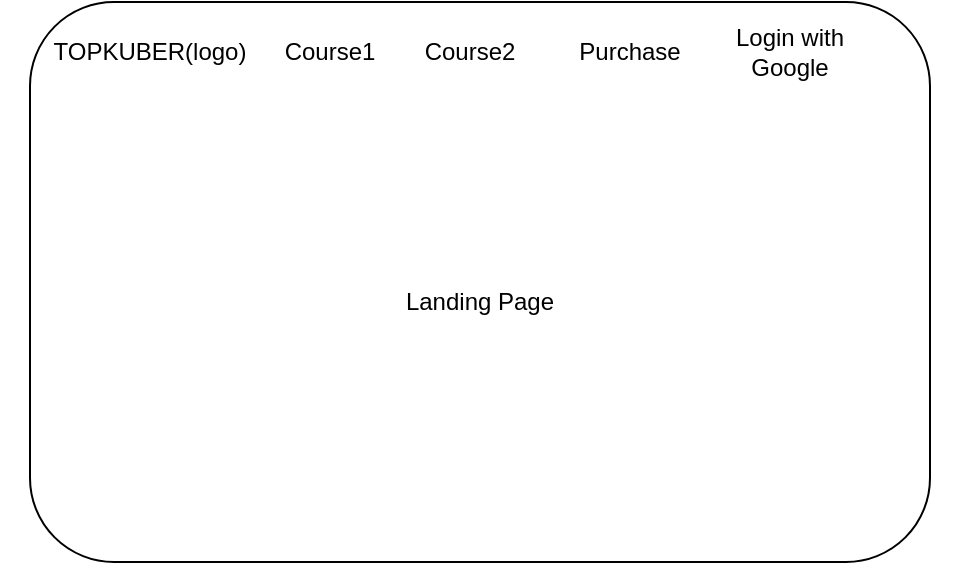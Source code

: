 <mxfile version="13.11.0" type="github" pages="6">
  <diagram id="ruKZuy17eaMCLyUap-9D" name="Landing_Page_1">
    <mxGraphModel dx="868" dy="450" grid="1" gridSize="10" guides="1" tooltips="1" connect="1" arrows="1" fold="1" page="1" pageScale="1" pageWidth="850" pageHeight="1100" math="0" shadow="0">
      <root>
        <mxCell id="53pnw-rRYXLWrmrCRpAf-0" />
        <mxCell id="53pnw-rRYXLWrmrCRpAf-1" parent="53pnw-rRYXLWrmrCRpAf-0" />
        <mxCell id="53pnw-rRYXLWrmrCRpAf-4" value="" style="rounded=1;whiteSpace=wrap;html=1;" parent="53pnw-rRYXLWrmrCRpAf-1" vertex="1">
          <mxGeometry x="190" y="50" width="450" height="280" as="geometry" />
        </mxCell>
        <mxCell id="53pnw-rRYXLWrmrCRpAf-2" value="Login with&lt;br&gt;Google&lt;br&gt;" style="text;html=1;strokeColor=none;fillColor=none;align=center;verticalAlign=middle;whiteSpace=wrap;rounded=0;" parent="53pnw-rRYXLWrmrCRpAf-1" vertex="1">
          <mxGeometry x="500" y="60" width="140" height="30" as="geometry" />
        </mxCell>
        <mxCell id="53pnw-rRYXLWrmrCRpAf-3" value="Landing Page" style="text;html=1;strokeColor=none;fillColor=none;align=center;verticalAlign=middle;whiteSpace=wrap;rounded=0;" parent="53pnw-rRYXLWrmrCRpAf-1" vertex="1">
          <mxGeometry x="175" y="160" width="480" height="80" as="geometry" />
        </mxCell>
        <mxCell id="lrOS4c1DnOQpwoG6Oc19-0" value="Purchase" style="text;html=1;strokeColor=none;fillColor=none;align=center;verticalAlign=middle;whiteSpace=wrap;rounded=0;" vertex="1" parent="53pnw-rRYXLWrmrCRpAf-1">
          <mxGeometry x="420" y="60" width="140" height="30" as="geometry" />
        </mxCell>
        <mxCell id="lrOS4c1DnOQpwoG6Oc19-1" value="Course2" style="text;html=1;strokeColor=none;fillColor=none;align=center;verticalAlign=middle;whiteSpace=wrap;rounded=0;" vertex="1" parent="53pnw-rRYXLWrmrCRpAf-1">
          <mxGeometry x="340" y="60" width="140" height="30" as="geometry" />
        </mxCell>
        <mxCell id="lrOS4c1DnOQpwoG6Oc19-2" value="Course1" style="text;html=1;strokeColor=none;fillColor=none;align=center;verticalAlign=middle;whiteSpace=wrap;rounded=0;" vertex="1" parent="53pnw-rRYXLWrmrCRpAf-1">
          <mxGeometry x="270" y="60" width="140" height="30" as="geometry" />
        </mxCell>
        <mxCell id="lrOS4c1DnOQpwoG6Oc19-4" value="TOPKUBER(logo)" style="text;html=1;strokeColor=none;fillColor=none;align=center;verticalAlign=middle;whiteSpace=wrap;rounded=0;" vertex="1" parent="53pnw-rRYXLWrmrCRpAf-1">
          <mxGeometry x="180" y="60" width="140" height="30" as="geometry" />
        </mxCell>
      </root>
    </mxGraphModel>
  </diagram>
  <diagram id="PpXCEsjR6pPxlbgcn5NM" name="Lab_Page">
    <mxGraphModel dx="868" dy="450" grid="1" gridSize="10" guides="1" tooltips="1" connect="1" arrows="1" fold="1" page="1" pageScale="1" pageWidth="850" pageHeight="1100" math="0" shadow="0">
      <root>
        <mxCell id="0" />
        <mxCell id="1" parent="0" />
        <mxCell id="go2YiK0AYcEDLqCXdaPG-1" value="" style="rounded=1;whiteSpace=wrap;html=1;" parent="1" vertex="1">
          <mxGeometry x="90" y="25" width="530" height="300" as="geometry" />
        </mxCell>
        <mxCell id="1RYoB_2Nx6tBGsDQP7-6-3" value="" style="rounded=0;whiteSpace=wrap;html=1;fillColor=#000000;" parent="1" vertex="1">
          <mxGeometry x="240" y="60" width="350" height="220" as="geometry" />
        </mxCell>
        <mxCell id="1RYoB_2Nx6tBGsDQP7-6-4" value="" style="rounded=0;whiteSpace=wrap;html=1;" parent="1" vertex="1">
          <mxGeometry x="110" y="60" width="120" height="220" as="geometry" />
        </mxCell>
        <mxCell id="1RYoB_2Nx6tBGsDQP7-6-5" value="Questions" style="text;html=1;strokeColor=none;fillColor=none;align=center;verticalAlign=middle;whiteSpace=wrap;rounded=0;" parent="1" vertex="1">
          <mxGeometry x="150" y="80" width="40" height="20" as="geometry" />
        </mxCell>
        <mxCell id="1RYoB_2Nx6tBGsDQP7-6-6" value="&lt;font color=&quot;#ffffff&quot;&gt;Linux Terminal connecting to VM (in Linode.&lt;br&gt;If in active for 15 minutes VM should get destroyed.&lt;br&gt;&lt;/font&gt;" style="text;html=1;strokeColor=none;fillColor=none;align=left;verticalAlign=middle;whiteSpace=wrap;rounded=0;" parent="1" vertex="1">
          <mxGeometry x="310" y="140" width="120" height="20" as="geometry" />
        </mxCell>
        <mxCell id="1RYoB_2Nx6tBGsDQP7-6-7" value="" style="triangle;whiteSpace=wrap;html=1;" parent="1" vertex="1">
          <mxGeometry x="200" y="155" width="20" height="30" as="geometry" />
        </mxCell>
        <mxCell id="1RYoB_2Nx6tBGsDQP7-6-8" value="" style="triangle;whiteSpace=wrap;html=1;rotation=-180;" parent="1" vertex="1">
          <mxGeometry x="120" y="155" width="20" height="30" as="geometry" />
        </mxCell>
        <mxCell id="1RYoB_2Nx6tBGsDQP7-6-10" value="Notepad icon" style="rounded=0;whiteSpace=wrap;html=1;fillColor=#FFFFFF;" parent="1" vertex="1">
          <mxGeometry x="450" y="70" width="60" height="30" as="geometry" />
        </mxCell>
        <mxCell id="1RYoB_2Nx6tBGsDQP7-6-11" value="Next Button" style="text;html=1;strokeColor=none;fillColor=none;align=center;verticalAlign=middle;whiteSpace=wrap;rounded=0;" parent="1" vertex="1">
          <mxGeometry x="150" y="165" width="40" height="20" as="geometry" />
        </mxCell>
        <mxCell id="1RYoB_2Nx6tBGsDQP7-6-13" value="Verify" style="rounded=1;whiteSpace=wrap;html=1;fillColor=#FFFFFF;" parent="1" vertex="1">
          <mxGeometry x="140" y="230" width="60" height="20" as="geometry" />
        </mxCell>
        <mxCell id="go2YiK0AYcEDLqCXdaPG-2" value="Section#1 Chapter#3" style="rounded=0;whiteSpace=wrap;html=1;" parent="1" vertex="1">
          <mxGeometry x="270" y="30" width="120" height="20" as="geometry" />
        </mxCell>
        <mxCell id="go2YiK0AYcEDLqCXdaPG-3" value="Verify Button when pressed should execute shell scrip in the terminal to verify student answer" style="text;html=1;strokeColor=none;fillColor=none;align=center;verticalAlign=middle;whiteSpace=wrap;rounded=0;" parent="1" vertex="1">
          <mxGeometry x="140" y="290" width="210" height="20" as="geometry" />
        </mxCell>
        <mxCell id="go2YiK0AYcEDLqCXdaPG-4" value="" style="endArrow=classic;html=1;" parent="1" source="go2YiK0AYcEDLqCXdaPG-3" target="1RYoB_2Nx6tBGsDQP7-6-13" edge="1">
          <mxGeometry width="50" height="50" relative="1" as="geometry">
            <mxPoint x="400" y="190" as="sourcePoint" />
            <mxPoint x="450" y="140" as="targetPoint" />
          </mxGeometry>
        </mxCell>
        <mxCell id="go2YiK0AYcEDLqCXdaPG-6" style="edgeStyle=orthogonalEdgeStyle;rounded=0;orthogonalLoop=1;jettySize=auto;html=1;entryX=0;entryY=0;entryDx=0;entryDy=0;" parent="1" source="go2YiK0AYcEDLqCXdaPG-5" target="1RYoB_2Nx6tBGsDQP7-6-5" edge="1">
          <mxGeometry relative="1" as="geometry" />
        </mxCell>
        <mxCell id="go2YiK0AYcEDLqCXdaPG-5" value="should be able to add questions" style="text;html=1;strokeColor=none;fillColor=none;align=center;verticalAlign=middle;whiteSpace=wrap;rounded=0;" parent="1" vertex="1">
          <mxGeometry x="110" y="30" width="130" height="20" as="geometry" />
        </mxCell>
        <mxCell id="B6kph45uZexeKfHGDd3z-1" value="Solution" style="rounded=1;whiteSpace=wrap;html=1;fillColor=#FFFFFF;" parent="1" vertex="1">
          <mxGeometry x="140" y="255" width="60" height="20" as="geometry" />
        </mxCell>
        <mxCell id="DjMgjdKWkek06hkg_HPu-1" value="Explainer video" style="rounded=0;whiteSpace=wrap;html=1;" vertex="1" parent="1">
          <mxGeometry x="400" y="30" width="120" height="20" as="geometry" />
        </mxCell>
      </root>
    </mxGraphModel>
  </diagram>
  <diagram id="nSmIYDit-KQGmri31D0r" name="Page-6">
    <mxGraphModel dx="868" dy="1550" grid="1" gridSize="10" guides="1" tooltips="1" connect="1" arrows="1" fold="1" page="1" pageScale="1" pageWidth="850" pageHeight="1100" math="0" shadow="0">
      <root>
        <mxCell id="Vvuu08UuNuQsyQgpQGBZ-0" />
        <mxCell id="Vvuu08UuNuQsyQgpQGBZ-1" parent="Vvuu08UuNuQsyQgpQGBZ-0" />
        <mxCell id="Vvuu08UuNuQsyQgpQGBZ-2" value="" style="rounded=1;whiteSpace=wrap;html=1;" parent="Vvuu08UuNuQsyQgpQGBZ-1" vertex="1">
          <mxGeometry x="130" y="130" width="100" height="70" as="geometry" />
        </mxCell>
        <mxCell id="Vvuu08UuNuQsyQgpQGBZ-3" value="" style="rounded=1;whiteSpace=wrap;html=1;" parent="Vvuu08UuNuQsyQgpQGBZ-1" vertex="1">
          <mxGeometry x="260" y="130" width="100" height="70" as="geometry" />
        </mxCell>
        <mxCell id="Vvuu08UuNuQsyQgpQGBZ-4" value="" style="rounded=1;whiteSpace=wrap;html=1;" parent="Vvuu08UuNuQsyQgpQGBZ-1" vertex="1">
          <mxGeometry x="400" y="130" width="100" height="70" as="geometry" />
        </mxCell>
        <mxCell id="Vvuu08UuNuQsyQgpQGBZ-5" value="Chapter#1" style="text;html=1;strokeColor=none;fillColor=none;align=center;verticalAlign=middle;whiteSpace=wrap;rounded=0;" parent="Vvuu08UuNuQsyQgpQGBZ-1" vertex="1">
          <mxGeometry x="160" y="140" width="40" height="20" as="geometry" />
        </mxCell>
        <mxCell id="Vvuu08UuNuQsyQgpQGBZ-6" value="Chapter#2" style="text;html=1;strokeColor=none;fillColor=none;align=center;verticalAlign=middle;whiteSpace=wrap;rounded=0;" parent="Vvuu08UuNuQsyQgpQGBZ-1" vertex="1">
          <mxGeometry x="290" y="140" width="40" height="20" as="geometry" />
        </mxCell>
        <mxCell id="Vvuu08UuNuQsyQgpQGBZ-7" value="Section#1" style="rounded=1;whiteSpace=wrap;html=1;" parent="Vvuu08UuNuQsyQgpQGBZ-1" vertex="1">
          <mxGeometry x="130" y="90" width="120" height="30" as="geometry" />
        </mxCell>
        <mxCell id="Vvuu08UuNuQsyQgpQGBZ-8" value="Section#2" style="rounded=1;whiteSpace=wrap;html=1;" parent="Vvuu08UuNuQsyQgpQGBZ-1" vertex="1">
          <mxGeometry x="130" y="220" width="120" height="30" as="geometry" />
        </mxCell>
        <mxCell id="Vvuu08UuNuQsyQgpQGBZ-9" value="" style="rounded=1;whiteSpace=wrap;html=1;" parent="Vvuu08UuNuQsyQgpQGBZ-1" vertex="1">
          <mxGeometry x="130" y="270" width="100" height="70" as="geometry" />
        </mxCell>
        <mxCell id="Vvuu08UuNuQsyQgpQGBZ-10" value="" style="rounded=1;whiteSpace=wrap;html=1;" parent="Vvuu08UuNuQsyQgpQGBZ-1" vertex="1">
          <mxGeometry x="260" y="270" width="100" height="70" as="geometry" />
        </mxCell>
        <mxCell id="Vvuu08UuNuQsyQgpQGBZ-11" value="" style="rounded=1;whiteSpace=wrap;html=1;" parent="Vvuu08UuNuQsyQgpQGBZ-1" vertex="1">
          <mxGeometry x="400" y="270" width="100" height="70" as="geometry" />
        </mxCell>
        <mxCell id="Vvuu08UuNuQsyQgpQGBZ-12" value="Chapter#6" style="text;html=1;strokeColor=none;fillColor=none;align=center;verticalAlign=middle;whiteSpace=wrap;rounded=0;" parent="Vvuu08UuNuQsyQgpQGBZ-1" vertex="1">
          <mxGeometry x="160" y="280" width="40" height="20" as="geometry" />
        </mxCell>
        <mxCell id="Vvuu08UuNuQsyQgpQGBZ-13" value="Chapter#7" style="text;html=1;strokeColor=none;fillColor=none;align=center;verticalAlign=middle;whiteSpace=wrap;rounded=0;" parent="Vvuu08UuNuQsyQgpQGBZ-1" vertex="1">
          <mxGeometry x="290" y="280" width="40" height="20" as="geometry" />
        </mxCell>
        <mxCell id="Vvuu08UuNuQsyQgpQGBZ-14" value="Chapter#8" style="text;html=1;strokeColor=none;fillColor=none;align=center;verticalAlign=middle;whiteSpace=wrap;rounded=0;" parent="Vvuu08UuNuQsyQgpQGBZ-1" vertex="1">
          <mxGeometry x="430" y="280" width="40" height="20" as="geometry" />
        </mxCell>
        <mxCell id="Vvuu08UuNuQsyQgpQGBZ-15" value="Avg Time" style="text;html=1;strokeColor=none;fillColor=none;align=center;verticalAlign=middle;whiteSpace=wrap;rounded=0;" parent="Vvuu08UuNuQsyQgpQGBZ-1" vertex="1">
          <mxGeometry x="150" y="310" width="60" height="20" as="geometry" />
        </mxCell>
        <mxCell id="Vvuu08UuNuQsyQgpQGBZ-16" value="Avg Time" style="text;html=1;strokeColor=none;fillColor=none;align=center;verticalAlign=middle;whiteSpace=wrap;rounded=0;" parent="Vvuu08UuNuQsyQgpQGBZ-1" vertex="1">
          <mxGeometry x="150" y="170" width="60" height="20" as="geometry" />
        </mxCell>
        <mxCell id="Vvuu08UuNuQsyQgpQGBZ-17" value="Avg Time" style="text;html=1;strokeColor=none;fillColor=none;align=center;verticalAlign=middle;whiteSpace=wrap;rounded=0;" parent="Vvuu08UuNuQsyQgpQGBZ-1" vertex="1">
          <mxGeometry x="280" y="170" width="60" height="20" as="geometry" />
        </mxCell>
        <mxCell id="Vvuu08UuNuQsyQgpQGBZ-18" value="Avg Time" style="text;html=1;strokeColor=none;fillColor=none;align=center;verticalAlign=middle;whiteSpace=wrap;rounded=0;" parent="Vvuu08UuNuQsyQgpQGBZ-1" vertex="1">
          <mxGeometry x="410" y="170" width="60" height="20" as="geometry" />
        </mxCell>
        <mxCell id="Vvuu08UuNuQsyQgpQGBZ-19" value="Chapter#3" style="text;html=1;strokeColor=none;fillColor=none;align=center;verticalAlign=middle;whiteSpace=wrap;rounded=0;" parent="Vvuu08UuNuQsyQgpQGBZ-1" vertex="1">
          <mxGeometry x="420" y="140" width="40" height="20" as="geometry" />
        </mxCell>
        <mxCell id="Vvuu08UuNuQsyQgpQGBZ-20" value="Avg Time" style="text;html=1;strokeColor=none;fillColor=none;align=center;verticalAlign=middle;whiteSpace=wrap;rounded=0;" parent="Vvuu08UuNuQsyQgpQGBZ-1" vertex="1">
          <mxGeometry x="280" y="310" width="60" height="20" as="geometry" />
        </mxCell>
        <mxCell id="Vvuu08UuNuQsyQgpQGBZ-21" value="Avg Time" style="text;html=1;strokeColor=none;fillColor=none;align=center;verticalAlign=middle;whiteSpace=wrap;rounded=0;" parent="Vvuu08UuNuQsyQgpQGBZ-1" vertex="1">
          <mxGeometry x="420" y="310" width="60" height="20" as="geometry" />
        </mxCell>
        <mxCell id="0s2LsBPTcJiZWQNgU8Ps-0" value="Lab#1" style="rounded=1;whiteSpace=wrap;html=1;" parent="Vvuu08UuNuQsyQgpQGBZ-1" vertex="1">
          <mxGeometry x="130" y="20" width="70" height="30" as="geometry" />
        </mxCell>
        <mxCell id="Pq7BGwcyLxWgDvXeAtm4-0" value="Profile" style="rounded=1;whiteSpace=wrap;html=1;" parent="Vvuu08UuNuQsyQgpQGBZ-1" vertex="1">
          <mxGeometry x="470" y="20" width="70" height="30" as="geometry" />
        </mxCell>
        <mxCell id="Pq7BGwcyLxWgDvXeAtm4-1" value="Log out" style="rounded=1;whiteSpace=wrap;html=1;" parent="Vvuu08UuNuQsyQgpQGBZ-1" vertex="1">
          <mxGeometry x="570" y="20" width="70" height="30" as="geometry" />
        </mxCell>
        <mxCell id="RB2kWVICrq_SOQTzgUUa-0" value="Lab#2" style="rounded=1;whiteSpace=wrap;html=1;" parent="Vvuu08UuNuQsyQgpQGBZ-1" vertex="1">
          <mxGeometry x="240" y="20" width="70" height="30" as="geometry" />
        </mxCell>
        <mxCell id="RB2kWVICrq_SOQTzgUUa-2" value="Lab#2 will be highligted if he has subscribed to lab#2&lt;br&gt;On click displays lab#2 sections and topics.&amp;nbsp;" style="text;html=1;strokeColor=none;fillColor=none;align=center;verticalAlign=middle;whiteSpace=wrap;rounded=0;" parent="Vvuu08UuNuQsyQgpQGBZ-1" vertex="1">
          <mxGeometry x="240" y="-20" width="220" height="20" as="geometry" />
        </mxCell>
        <mxCell id="7E7Tz7h0qEgjXioYHsL9-0" value="Dashboard" style="rounded=1;whiteSpace=wrap;html=1;" parent="Vvuu08UuNuQsyQgpQGBZ-1" vertex="1">
          <mxGeometry x="360" y="20" width="70" height="30" as="geometry" />
        </mxCell>
      </root>
    </mxGraphModel>
  </diagram>
  <diagram id="KSFg8GeVd7FxPGdZQ-EQ" name="Dashboard_Page_3">
    <mxGraphModel dx="868" dy="450" grid="1" gridSize="10" guides="1" tooltips="1" connect="1" arrows="1" fold="1" page="1" pageScale="1" pageWidth="850" pageHeight="1100" math="0" shadow="0">
      <root>
        <mxCell id="pBlwQI7nNBLmucIbl1dq-0" />
        <mxCell id="pBlwQI7nNBLmucIbl1dq-1" parent="pBlwQI7nNBLmucIbl1dq-0" />
        <mxCell id="0hY1vV4_VF35pnSzRDpJ-0" value="" style="rounded=1;whiteSpace=wrap;html=1;" parent="pBlwQI7nNBLmucIbl1dq-1" vertex="1">
          <mxGeometry x="230" y="70" width="400" height="290" as="geometry" />
        </mxCell>
        <mxCell id="0hY1vV4_VF35pnSzRDpJ-1" value="Lab#1" style="rounded=0;whiteSpace=wrap;html=1;" parent="pBlwQI7nNBLmucIbl1dq-1" vertex="1">
          <mxGeometry x="280" y="130" width="90" height="30" as="geometry" />
        </mxCell>
        <mxCell id="0hY1vV4_VF35pnSzRDpJ-2" value="Lab#2" style="rounded=0;whiteSpace=wrap;html=1;" parent="pBlwQI7nNBLmucIbl1dq-1" vertex="1">
          <mxGeometry x="280" y="180" width="90" height="30" as="geometry" />
        </mxCell>
        <mxCell id="0hY1vV4_VF35pnSzRDpJ-3" value="Enabled if users has payed for this" style="rounded=0;whiteSpace=wrap;html=1;" parent="pBlwQI7nNBLmucIbl1dq-1" vertex="1">
          <mxGeometry x="410" y="130" width="150" height="30" as="geometry" />
        </mxCell>
        <mxCell id="0hY1vV4_VF35pnSzRDpJ-4" value="DashBoard Page" style="rounded=1;whiteSpace=wrap;html=1;" parent="pBlwQI7nNBLmucIbl1dq-1" vertex="1">
          <mxGeometry x="365" y="80" width="120" height="30" as="geometry" />
        </mxCell>
        <mxCell id="eVfprNdWNoAVygZKrLtf-0" value="Buy" style="rounded=1;whiteSpace=wrap;html=1;" parent="pBlwQI7nNBLmucIbl1dq-1" vertex="1">
          <mxGeometry x="300" y="210" width="50" height="20" as="geometry" />
        </mxCell>
      </root>
    </mxGraphModel>
  </diagram>
  <diagram id="EDYKL_lpXK6bw9eO3c80" name="After Logging in_2">
    <mxGraphModel dx="868" dy="450" grid="1" gridSize="10" guides="1" tooltips="1" connect="1" arrows="1" fold="1" page="1" pageScale="1" pageWidth="850" pageHeight="1100" math="0" shadow="0">
      <root>
        <mxCell id="ZK3sCZXQTPL_TSSvelDJ-0" />
        <mxCell id="ZK3sCZXQTPL_TSSvelDJ-1" parent="ZK3sCZXQTPL_TSSvelDJ-0" />
        <mxCell id="Vc61pxAEzo-g7gXpe0rf-0" value="" style="rounded=1;whiteSpace=wrap;html=1;" parent="ZK3sCZXQTPL_TSSvelDJ-1" vertex="1">
          <mxGeometry x="210" y="180" width="470" height="280" as="geometry" />
        </mxCell>
        <mxCell id="q5T8QXClEOmsBpuLgTZl-0" value="Profile" style="rounded=1;whiteSpace=wrap;html=1;" parent="ZK3sCZXQTPL_TSSvelDJ-1" vertex="1">
          <mxGeometry x="570" y="200" width="70" height="30" as="geometry" />
        </mxCell>
      </root>
    </mxGraphModel>
  </diagram>
  <diagram id="Kt35BHb0z46V4Mk4OcXU" name="Profile_Page">
    <mxGraphModel dx="868" dy="450" grid="1" gridSize="10" guides="1" tooltips="1" connect="1" arrows="1" fold="1" page="1" pageScale="1" pageWidth="850" pageHeight="1100" math="0" shadow="0">
      <root>
        <mxCell id="2ngA-KJNEHPEREL71j71-0" />
        <mxCell id="2ngA-KJNEHPEREL71j71-1" parent="2ngA-KJNEHPEREL71j71-0" />
        <mxCell id="2ngA-KJNEHPEREL71j71-2" value="" style="rounded=1;whiteSpace=wrap;html=1;" parent="2ngA-KJNEHPEREL71j71-1" vertex="1">
          <mxGeometry x="260" y="70" width="330" height="240" as="geometry" />
        </mxCell>
        <mxCell id="2ngA-KJNEHPEREL71j71-3" value="user able to edit his details" style="text;html=1;strokeColor=none;fillColor=none;align=center;verticalAlign=middle;whiteSpace=wrap;rounded=0;" parent="2ngA-KJNEHPEREL71j71-1" vertex="1">
          <mxGeometry x="350" y="110" width="130" height="20" as="geometry" />
        </mxCell>
        <mxCell id="2ngA-KJNEHPEREL71j71-4" value="Name" style="text;html=1;strokeColor=none;fillColor=none;align=center;verticalAlign=middle;whiteSpace=wrap;rounded=0;" parent="2ngA-KJNEHPEREL71j71-1" vertex="1">
          <mxGeometry x="290" y="150" width="130" height="20" as="geometry" />
        </mxCell>
        <mxCell id="2ngA-KJNEHPEREL71j71-5" value="Email" style="text;html=1;strokeColor=none;fillColor=none;align=center;verticalAlign=middle;whiteSpace=wrap;rounded=0;" parent="2ngA-KJNEHPEREL71j71-1" vertex="1">
          <mxGeometry x="290" y="190" width="130" height="20" as="geometry" />
        </mxCell>
        <mxCell id="2ngA-KJNEHPEREL71j71-6" value="Country" style="text;html=1;strokeColor=none;fillColor=none;align=center;verticalAlign=middle;whiteSpace=wrap;rounded=0;" parent="2ngA-KJNEHPEREL71j71-1" vertex="1">
          <mxGeometry x="290" y="230" width="130" height="20" as="geometry" />
        </mxCell>
        <mxCell id="2ngA-KJNEHPEREL71j71-7" value="Company" style="text;html=1;strokeColor=none;fillColor=none;align=center;verticalAlign=middle;whiteSpace=wrap;rounded=0;" parent="2ngA-KJNEHPEREL71j71-1" vertex="1">
          <mxGeometry x="290" y="270" width="130" height="20" as="geometry" />
        </mxCell>
      </root>
    </mxGraphModel>
  </diagram>
</mxfile>
